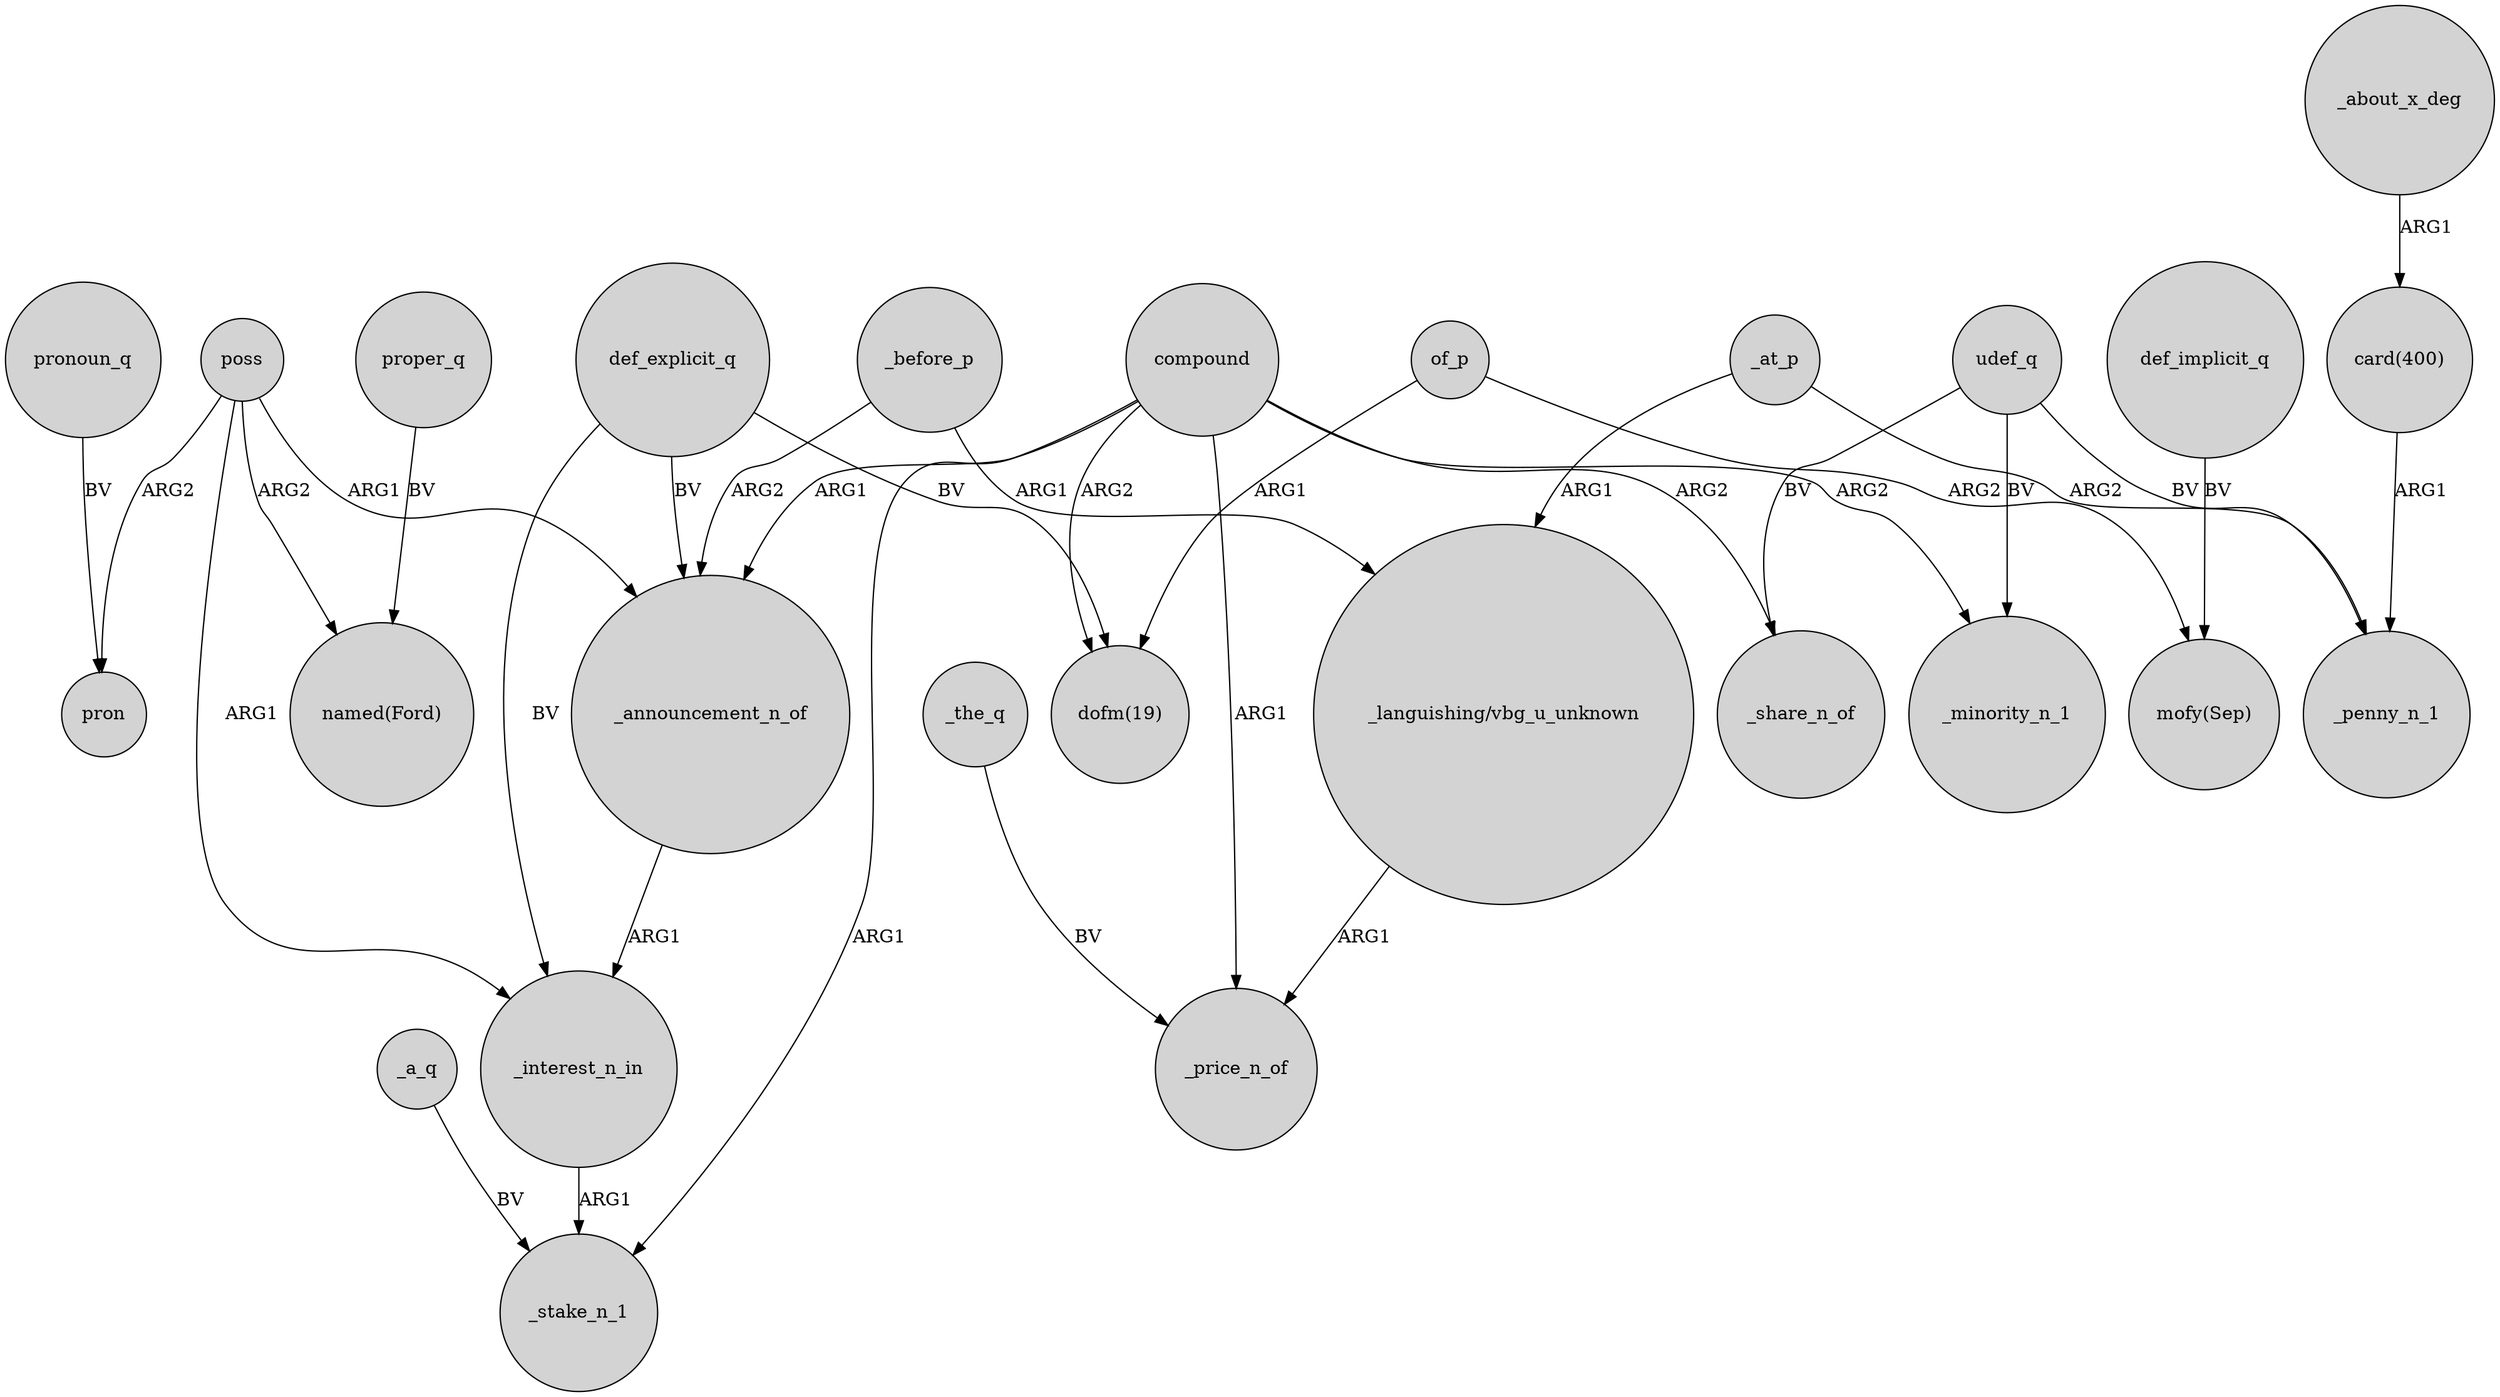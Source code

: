 digraph {
	node [shape=circle style=filled]
	_a_q -> _stake_n_1 [label=BV]
	poss -> _announcement_n_of [label=ARG1]
	poss -> pron [label=ARG2]
	_at_p -> "_languishing/vbg_u_unknown" [label=ARG1]
	_before_p -> _announcement_n_of [label=ARG2]
	def_explicit_q -> _interest_n_in [label=BV]
	udef_q -> _minority_n_1 [label=BV]
	_about_x_deg -> "card(400)" [label=ARG1]
	compound -> _announcement_n_of [label=ARG1]
	"card(400)" -> _penny_n_1 [label=ARG1]
	_the_q -> _price_n_of [label=BV]
	compound -> _share_n_of [label=ARG2]
	of_p -> "mofy(Sep)" [label=ARG2]
	pronoun_q -> pron [label=BV]
	compound -> _minority_n_1 [label=ARG2]
	def_explicit_q -> "dofm(19)" [label=BV]
	poss -> "named(Ford)" [label=ARG2]
	"_languishing/vbg_u_unknown" -> _price_n_of [label=ARG1]
	compound -> "dofm(19)" [label=ARG2]
	def_implicit_q -> "mofy(Sep)" [label=BV]
	proper_q -> "named(Ford)" [label=BV]
	compound -> _stake_n_1 [label=ARG1]
	udef_q -> _share_n_of [label=BV]
	_interest_n_in -> _stake_n_1 [label=ARG1]
	of_p -> "dofm(19)" [label=ARG1]
	udef_q -> _penny_n_1 [label=BV]
	_announcement_n_of -> _interest_n_in [label=ARG1]
	compound -> _price_n_of [label=ARG1]
	_at_p -> _penny_n_1 [label=ARG2]
	poss -> _interest_n_in [label=ARG1]
	def_explicit_q -> _announcement_n_of [label=BV]
	_before_p -> "_languishing/vbg_u_unknown" [label=ARG1]
}
